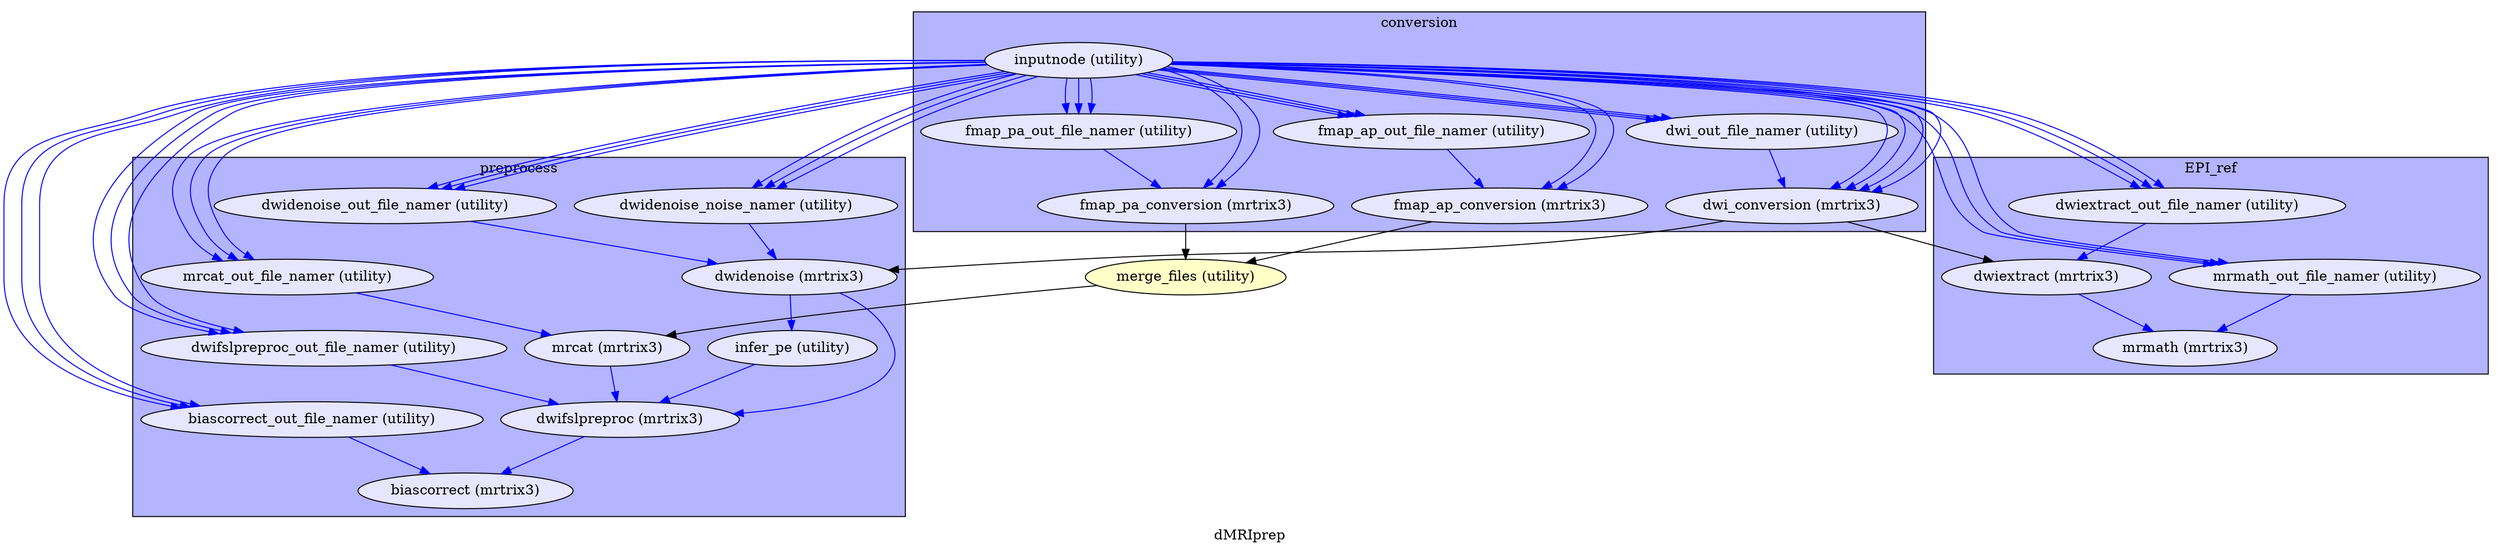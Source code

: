 digraph dMRIprep{
  label="dMRIprep";
  dMRIprep_merge_files[label="merge_files (utility)", style=filled, fillcolor="#FFFFC8"];
  subgraph cluster_dMRIprep_conversion {
      edge [color="#0000FF"];
      style=filled;
      fillcolor="#B4B4FF";
      label="conversion";
    dMRIprep_conversion_inputnode[label="inputnode (utility)", style=filled, fillcolor="#E6E6FF"];
    dMRIprep_conversion_dwi_out_file_namer[label="dwi_out_file_namer (utility)", style=filled, fillcolor="#E6E6FF"];
    dMRIprep_conversion_fmap_pa_out_file_namer[label="fmap_pa_out_file_namer (utility)", style=filled, fillcolor="#E6E6FF"];
    dMRIprep_conversion_fmap_ap_out_file_namer[label="fmap_ap_out_file_namer (utility)", style=filled, fillcolor="#E6E6FF"];
    dMRIprep_conversion_dwi_conversion[label="dwi_conversion (mrtrix3)", style=filled, fillcolor="#E6E6FF"];
    dMRIprep_conversion_fmap_pa_conversion[label="fmap_pa_conversion (mrtrix3)", style=filled, fillcolor="#E6E6FF"];
    dMRIprep_conversion_fmap_ap_conversion[label="fmap_ap_conversion (mrtrix3)", style=filled, fillcolor="#E6E6FF"];
    dMRIprep_conversion_inputnode -> dMRIprep_conversion_dwi_conversion;
    dMRIprep_conversion_inputnode -> dMRIprep_conversion_dwi_conversion;
    dMRIprep_conversion_inputnode -> dMRIprep_conversion_dwi_conversion;
    dMRIprep_conversion_inputnode -> dMRIprep_conversion_dwi_conversion;
    dMRIprep_conversion_inputnode -> dMRIprep_conversion_dwi_out_file_namer;
    dMRIprep_conversion_inputnode -> dMRIprep_conversion_dwi_out_file_namer;
    dMRIprep_conversion_inputnode -> dMRIprep_conversion_dwi_out_file_namer;
    dMRIprep_conversion_inputnode -> dMRIprep_conversion_fmap_pa_conversion;
    dMRIprep_conversion_inputnode -> dMRIprep_conversion_fmap_pa_conversion;
    dMRIprep_conversion_inputnode -> dMRIprep_conversion_fmap_pa_out_file_namer;
    dMRIprep_conversion_inputnode -> dMRIprep_conversion_fmap_pa_out_file_namer;
    dMRIprep_conversion_inputnode -> dMRIprep_conversion_fmap_pa_out_file_namer;
    dMRIprep_conversion_inputnode -> dMRIprep_conversion_fmap_ap_conversion;
    dMRIprep_conversion_inputnode -> dMRIprep_conversion_fmap_ap_conversion;
    dMRIprep_conversion_inputnode -> dMRIprep_conversion_fmap_ap_out_file_namer;
    dMRIprep_conversion_inputnode -> dMRIprep_conversion_fmap_ap_out_file_namer;
    dMRIprep_conversion_inputnode -> dMRIprep_conversion_fmap_ap_out_file_namer;
    dMRIprep_conversion_dwi_out_file_namer -> dMRIprep_conversion_dwi_conversion;
    dMRIprep_conversion_fmap_pa_out_file_namer -> dMRIprep_conversion_fmap_pa_conversion;
    dMRIprep_conversion_fmap_ap_out_file_namer -> dMRIprep_conversion_fmap_ap_conversion;
  }
  subgraph cluster_dMRIprep_EPI_ref {
      edge [color="#0000FF"];
      style=filled;
      fillcolor="#B4B4FF";
      label="EPI_ref";
    dMRIprep_conversion_inputnode[label="inputnode (utility)", style=filled, fillcolor="#E6E6FF"];
    dMRIprep_EPI_ref_dwiextract_out_file_namer[label="dwiextract_out_file_namer (utility)", style=filled, fillcolor="#E6E6FF"];
    dMRIprep_EPI_ref_mrmath_out_file_namer[label="mrmath_out_file_namer (utility)", style=filled, fillcolor="#E6E6FF"];
    dMRIprep_EPI_ref_dwiextract[label="dwiextract (mrtrix3)", style=filled, fillcolor="#E6E6FF"];
    dMRIprep_EPI_ref_mrmath[label="mrmath (mrtrix3)", style=filled, fillcolor="#E6E6FF"];
    dMRIprep_EPI_ref_dwiextract_out_file_namer -> dMRIprep_EPI_ref_dwiextract;
    dMRIprep_EPI_ref_mrmath_out_file_namer -> dMRIprep_EPI_ref_mrmath;
    dMRIprep_EPI_ref_dwiextract -> dMRIprep_EPI_ref_mrmath;
    dMRIprep_conversion_inputnode -> dMRIprep_EPI_ref_dwiextract_out_file_namer;
    dMRIprep_conversion_inputnode -> dMRIprep_EPI_ref_dwiextract_out_file_namer;
    dMRIprep_conversion_inputnode -> dMRIprep_EPI_ref_dwiextract_out_file_namer;
    dMRIprep_conversion_inputnode -> dMRIprep_EPI_ref_mrmath_out_file_namer;
    dMRIprep_conversion_inputnode -> dMRIprep_EPI_ref_mrmath_out_file_namer;
    dMRIprep_conversion_inputnode -> dMRIprep_EPI_ref_mrmath_out_file_namer;
  }
  subgraph cluster_dMRIprep_preprocess {
      edge [color="#0000FF"];
      style=filled;
      fillcolor="#B4B4FF";
      label="preprocess";
    dMRIprep_conversion_inputnode[label="inputnode (utility)", style=filled, fillcolor="#E6E6FF"];
    dMRIprep_preprocess_mrcat_out_file_namer[label="mrcat_out_file_namer (utility)", style=filled, fillcolor="#E6E6FF"];
    dMRIprep_preprocess_dwidenoise_out_file_namer[label="dwidenoise_out_file_namer (utility)", style=filled, fillcolor="#E6E6FF"];
    dMRIprep_preprocess_dwidenoise_noise_namer[label="dwidenoise_noise_namer (utility)", style=filled, fillcolor="#E6E6FF"];
    dMRIprep_preprocess_dwifslpreproc_out_file_namer[label="dwifslpreproc_out_file_namer (utility)", style=filled, fillcolor="#E6E6FF"];
    dMRIprep_preprocess_biascorrect_out_file_namer[label="biascorrect_out_file_namer (utility)", style=filled, fillcolor="#E6E6FF"];
    dMRIprep_preprocess_mrcat[label="mrcat (mrtrix3)", style=filled, fillcolor="#E6E6FF"];
    dMRIprep_preprocess_dwidenoise[label="dwidenoise (mrtrix3)", style=filled, fillcolor="#E6E6FF"];
    dMRIprep_preprocess_infer_pe[label="infer_pe (utility)", style=filled, fillcolor="#E6E6FF"];
    dMRIprep_preprocess_dwifslpreproc[label="dwifslpreproc (mrtrix3)", style=filled, fillcolor="#E6E6FF"];
    dMRIprep_preprocess_biascorrect[label="biascorrect (mrtrix3)", style=filled, fillcolor="#E6E6FF"];
    dMRIprep_preprocess_mrcat_out_file_namer -> dMRIprep_preprocess_mrcat;
    dMRIprep_preprocess_dwidenoise_out_file_namer -> dMRIprep_preprocess_dwidenoise;
    dMRIprep_preprocess_dwidenoise_noise_namer -> dMRIprep_preprocess_dwidenoise;
    dMRIprep_preprocess_dwifslpreproc_out_file_namer -> dMRIprep_preprocess_dwifslpreproc;
    dMRIprep_preprocess_biascorrect_out_file_namer -> dMRIprep_preprocess_biascorrect;
    dMRIprep_preprocess_mrcat -> dMRIprep_preprocess_dwifslpreproc;
    dMRIprep_preprocess_dwidenoise -> dMRIprep_preprocess_infer_pe;
    dMRIprep_preprocess_dwidenoise -> dMRIprep_preprocess_dwifslpreproc;
    dMRIprep_preprocess_infer_pe -> dMRIprep_preprocess_dwifslpreproc;
    dMRIprep_preprocess_dwifslpreproc -> dMRIprep_preprocess_biascorrect;
    dMRIprep_conversion_inputnode -> dMRIprep_preprocess_mrcat_out_file_namer;
    dMRIprep_conversion_inputnode -> dMRIprep_preprocess_mrcat_out_file_namer;
    dMRIprep_conversion_inputnode -> dMRIprep_preprocess_mrcat_out_file_namer;
    dMRIprep_conversion_inputnode -> dMRIprep_preprocess_dwidenoise_out_file_namer;
    dMRIprep_conversion_inputnode -> dMRIprep_preprocess_dwidenoise_out_file_namer;
    dMRIprep_conversion_inputnode -> dMRIprep_preprocess_dwidenoise_out_file_namer;
    dMRIprep_conversion_inputnode -> dMRIprep_preprocess_dwidenoise_noise_namer;
    dMRIprep_conversion_inputnode -> dMRIprep_preprocess_dwidenoise_noise_namer;
    dMRIprep_conversion_inputnode -> dMRIprep_preprocess_dwidenoise_noise_namer;
    dMRIprep_conversion_inputnode -> dMRIprep_preprocess_dwifslpreproc_out_file_namer;
    dMRIprep_conversion_inputnode -> dMRIprep_preprocess_dwifslpreproc_out_file_namer;
    dMRIprep_conversion_inputnode -> dMRIprep_preprocess_dwifslpreproc_out_file_namer;
    dMRIprep_conversion_inputnode -> dMRIprep_preprocess_biascorrect_out_file_namer;
    dMRIprep_conversion_inputnode -> dMRIprep_preprocess_biascorrect_out_file_namer;
    dMRIprep_conversion_inputnode -> dMRIprep_preprocess_biascorrect_out_file_namer;
  }
  dMRIprep_conversion_dwi_conversion -> dMRIprep_EPI_ref_dwiextract;
  dMRIprep_conversion_fmap_ap_conversion -> dMRIprep_merge_files;
  dMRIprep_conversion_fmap_pa_conversion -> dMRIprep_merge_files;
  dMRIprep_conversion_dwi_conversion -> dMRIprep_preprocess_dwidenoise;
  dMRIprep_merge_files -> dMRIprep_preprocess_mrcat;
}